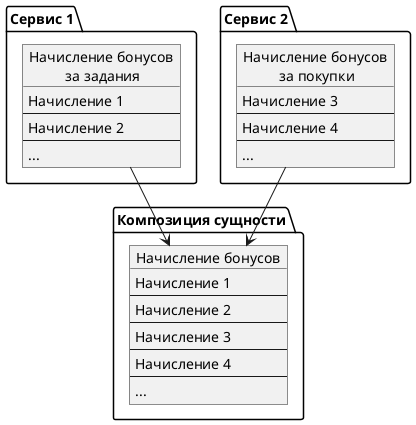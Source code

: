 @startuml

'left to right direction

namespace "Сервис 1" as S1  {
object "Начисление бонусов\n за задания" as A1 {
   Начисление 1
   ---
   Начисление 2
   ---
   ...
}

}

namespace "Сервис 2" as S2  {
object "Начисление бонусов\n за покупки" as A2{
     Начисление 3
   ---
       Начисление 4
       ---
       ...
}
}


namespace "Композиция сущности" as S3  {
object "Начисление бонусов" as A3{
    Начисление 1
    ---
    Начисление 2
    ---
    Начисление 3
    ---
    Начисление 4
    ---
    ...
}
}

A1 --> A3
A2 --> A3

@enduml